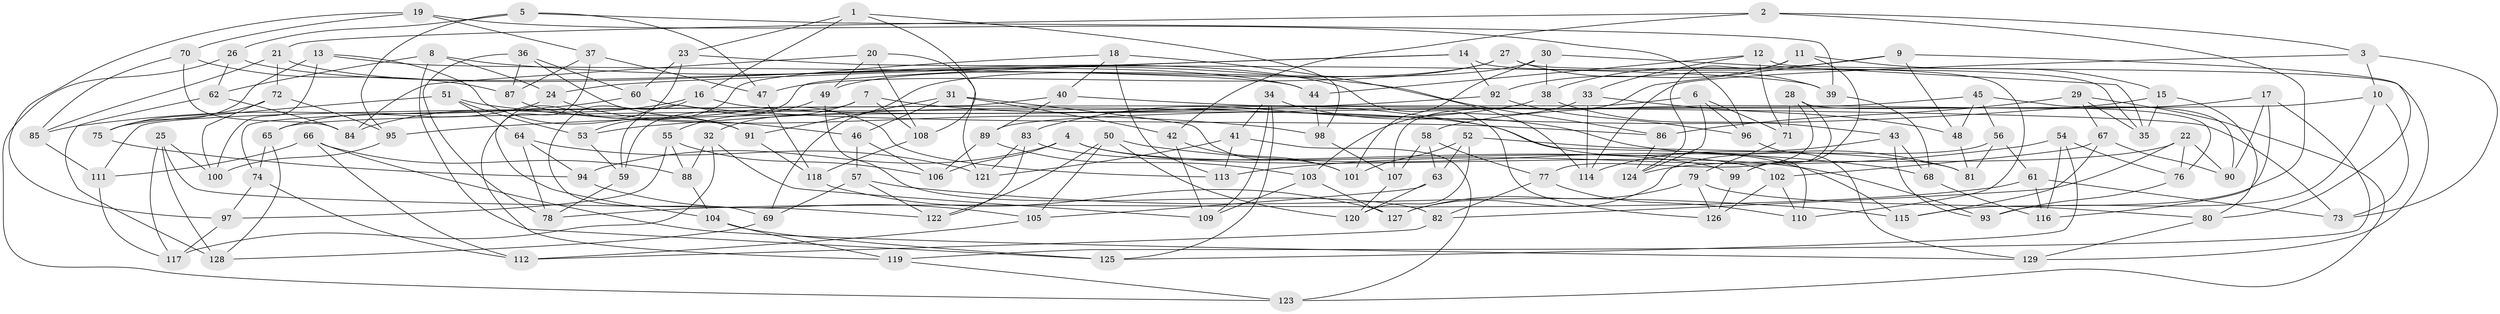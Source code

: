 // Generated by graph-tools (version 1.1) at 2025/38/03/09/25 02:38:05]
// undirected, 129 vertices, 258 edges
graph export_dot {
graph [start="1"]
  node [color=gray90,style=filled];
  1;
  2;
  3;
  4;
  5;
  6;
  7;
  8;
  9;
  10;
  11;
  12;
  13;
  14;
  15;
  16;
  17;
  18;
  19;
  20;
  21;
  22;
  23;
  24;
  25;
  26;
  27;
  28;
  29;
  30;
  31;
  32;
  33;
  34;
  35;
  36;
  37;
  38;
  39;
  40;
  41;
  42;
  43;
  44;
  45;
  46;
  47;
  48;
  49;
  50;
  51;
  52;
  53;
  54;
  55;
  56;
  57;
  58;
  59;
  60;
  61;
  62;
  63;
  64;
  65;
  66;
  67;
  68;
  69;
  70;
  71;
  72;
  73;
  74;
  75;
  76;
  77;
  78;
  79;
  80;
  81;
  82;
  83;
  84;
  85;
  86;
  87;
  88;
  89;
  90;
  91;
  92;
  93;
  94;
  95;
  96;
  97;
  98;
  99;
  100;
  101;
  102;
  103;
  104;
  105;
  106;
  107;
  108;
  109;
  110;
  111;
  112;
  113;
  114;
  115;
  116;
  117;
  118;
  119;
  120;
  121;
  122;
  123;
  124;
  125;
  126;
  127;
  128;
  129;
  1 -- 98;
  1 -- 16;
  1 -- 108;
  1 -- 23;
  2 -- 42;
  2 -- 21;
  2 -- 3;
  2 -- 115;
  3 -- 114;
  3 -- 73;
  3 -- 10;
  4 -- 94;
  4 -- 93;
  4 -- 106;
  4 -- 102;
  5 -- 95;
  5 -- 39;
  5 -- 47;
  5 -- 26;
  6 -- 96;
  6 -- 74;
  6 -- 124;
  6 -- 71;
  7 -- 108;
  7 -- 32;
  7 -- 110;
  7 -- 59;
  8 -- 62;
  8 -- 86;
  8 -- 24;
  8 -- 125;
  9 -- 107;
  9 -- 38;
  9 -- 48;
  9 -- 80;
  10 -- 73;
  10 -- 93;
  10 -- 65;
  11 -- 124;
  11 -- 92;
  11 -- 15;
  11 -- 99;
  12 -- 129;
  12 -- 71;
  12 -- 44;
  12 -- 33;
  13 -- 100;
  13 -- 75;
  13 -- 91;
  13 -- 44;
  14 -- 24;
  14 -- 92;
  14 -- 59;
  14 -- 35;
  15 -- 80;
  15 -- 35;
  15 -- 53;
  16 -- 115;
  16 -- 84;
  16 -- 69;
  17 -- 119;
  17 -- 58;
  17 -- 116;
  17 -- 90;
  18 -- 40;
  18 -- 113;
  18 -- 114;
  18 -- 53;
  19 -- 97;
  19 -- 96;
  19 -- 70;
  19 -- 37;
  20 -- 49;
  20 -- 108;
  20 -- 121;
  20 -- 84;
  21 -- 85;
  21 -- 126;
  21 -- 72;
  22 -- 90;
  22 -- 76;
  22 -- 124;
  22 -- 82;
  23 -- 39;
  23 -- 119;
  23 -- 60;
  24 -- 46;
  24 -- 65;
  25 -- 128;
  25 -- 100;
  25 -- 117;
  25 -- 122;
  26 -- 44;
  26 -- 62;
  26 -- 123;
  27 -- 39;
  27 -- 110;
  27 -- 49;
  27 -- 47;
  28 -- 99;
  28 -- 76;
  28 -- 77;
  28 -- 71;
  29 -- 86;
  29 -- 35;
  29 -- 123;
  29 -- 67;
  30 -- 101;
  30 -- 69;
  30 -- 35;
  30 -- 38;
  31 -- 101;
  31 -- 46;
  31 -- 91;
  31 -- 42;
  32 -- 117;
  32 -- 88;
  32 -- 109;
  33 -- 48;
  33 -- 114;
  33 -- 103;
  34 -- 125;
  34 -- 41;
  34 -- 81;
  34 -- 109;
  36 -- 87;
  36 -- 78;
  36 -- 60;
  36 -- 113;
  37 -- 87;
  37 -- 47;
  37 -- 104;
  38 -- 43;
  38 -- 83;
  39 -- 68;
  40 -- 89;
  40 -- 111;
  40 -- 73;
  41 -- 123;
  41 -- 121;
  41 -- 113;
  42 -- 101;
  42 -- 109;
  43 -- 68;
  43 -- 93;
  43 -- 114;
  44 -- 98;
  45 -- 89;
  45 -- 48;
  45 -- 90;
  45 -- 56;
  46 -- 106;
  46 -- 57;
  47 -- 118;
  48 -- 81;
  49 -- 55;
  49 -- 82;
  50 -- 68;
  50 -- 105;
  50 -- 122;
  50 -- 120;
  51 -- 64;
  51 -- 98;
  51 -- 75;
  51 -- 53;
  52 -- 81;
  52 -- 101;
  52 -- 120;
  52 -- 63;
  53 -- 59;
  54 -- 125;
  54 -- 76;
  54 -- 113;
  54 -- 116;
  55 -- 106;
  55 -- 88;
  55 -- 97;
  56 -- 127;
  56 -- 61;
  56 -- 81;
  57 -- 122;
  57 -- 115;
  57 -- 69;
  58 -- 77;
  58 -- 107;
  58 -- 63;
  59 -- 78;
  60 -- 85;
  60 -- 86;
  61 -- 116;
  61 -- 73;
  61 -- 78;
  62 -- 128;
  62 -- 84;
  63 -- 120;
  63 -- 105;
  64 -- 121;
  64 -- 94;
  64 -- 78;
  65 -- 74;
  65 -- 128;
  66 -- 111;
  66 -- 88;
  66 -- 112;
  66 -- 129;
  67 -- 90;
  67 -- 102;
  67 -- 115;
  68 -- 116;
  69 -- 128;
  70 -- 85;
  70 -- 87;
  70 -- 84;
  71 -- 79;
  72 -- 100;
  72 -- 75;
  72 -- 95;
  74 -- 112;
  74 -- 97;
  75 -- 94;
  76 -- 93;
  77 -- 110;
  77 -- 82;
  79 -- 126;
  79 -- 80;
  79 -- 127;
  80 -- 129;
  82 -- 112;
  83 -- 99;
  83 -- 121;
  83 -- 122;
  85 -- 111;
  86 -- 124;
  87 -- 91;
  88 -- 104;
  89 -- 106;
  89 -- 103;
  91 -- 118;
  92 -- 95;
  92 -- 96;
  94 -- 105;
  95 -- 100;
  96 -- 129;
  97 -- 117;
  98 -- 107;
  99 -- 126;
  102 -- 126;
  102 -- 110;
  103 -- 109;
  103 -- 127;
  104 -- 119;
  104 -- 125;
  105 -- 112;
  107 -- 120;
  108 -- 118;
  111 -- 117;
  118 -- 127;
  119 -- 123;
}

